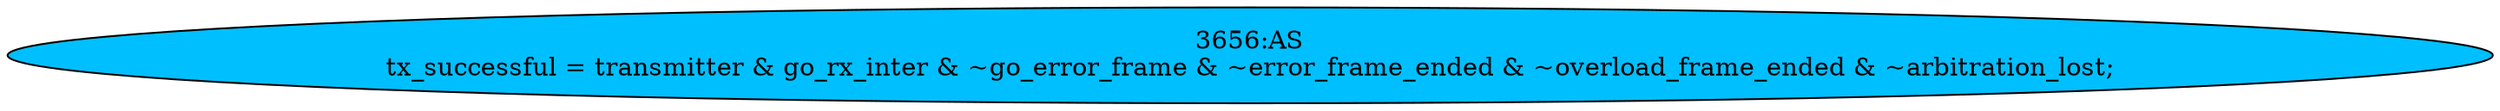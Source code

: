 strict digraph "" {
	node [label="\N"];
	"3656:AS"	 [ast="<pyverilog.vparser.ast.Assign object at 0x7f44f6b18290>",
		def_var="['tx_successful']",
		fillcolor=deepskyblue,
		label="3656:AS
tx_successful = transmitter & go_rx_inter & ~go_error_frame & ~error_frame_ended & ~overload_frame_ended & ~arbitration_\
lost;",
		statements="[]",
		style=filled,
		typ=Assign,
		use_var="['transmitter', 'go_rx_inter', 'go_error_frame', 'error_frame_ended', 'overload_frame_ended', 'arbitration_lost']"];
}
